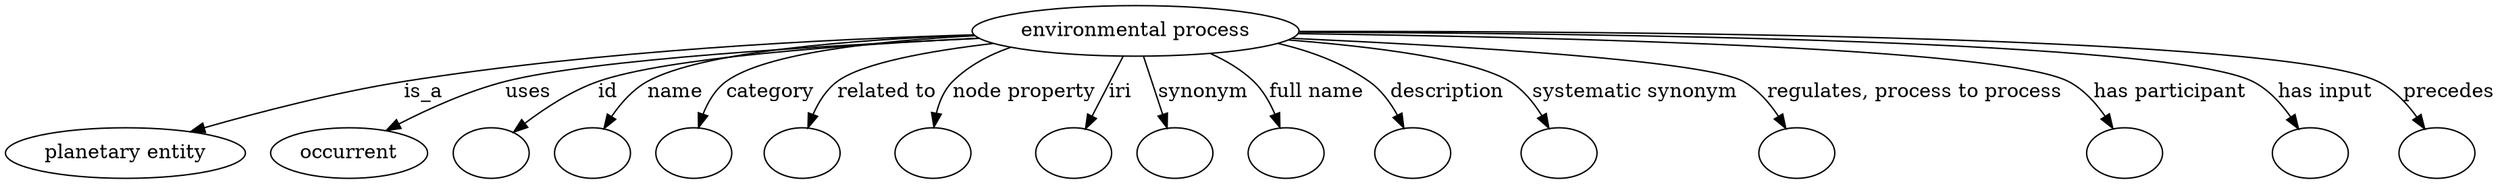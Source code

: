 digraph {
	graph [bb="0,0,1466.4,122"];
	node [label="\N"];
	"environmental process"	 [height=0.5,
		label="environmental process",
		pos="688.36,104",
		width=2.4977];
	"planetary entity"	 [height=0.5,
		pos="65.357,18",
		width=1.8155];
	"environmental process" -> "planetary entity"	 [label=is_a,
		lp="257.63,61",
		pos="e,107.13,32.003 599.14,101.69 509.31,98.208 367.05,89.53 245.81,68 201.63,60.155 152.63,46.235 116.86,35.071"];
	occurrent	 [height=0.5,
		pos="192.36,18",
		width=1.2082];
	"environmental process" -> occurrent	 [label=uses,
		lp="325.41,61",
		pos="e,219.89,32.154 602.25,98.699 508.88,92.426 366.1,81.154 313.25,68 284,60.72 252.58,47.55 229.11,36.554"];
	id	 [color=black,
		height=0.5,
		label="",
		pos="280.36,18",
		width=0.75];
	"environmental process" -> id	 [color=black,
		label=id,
		lp="378.8,61",
		pos="e,299.15,31.021 603.21,97.976 524.64,91.751 414.06,81.111 372.47,68 349.41,60.732 325.48,47.543 307.79,36.536",
		style=solid];
	name	 [color=black,
		height=0.5,
		label="",
		pos="352.36,18",
		width=0.75];
	"environmental process" -> name	 [color=black,
		label=name,
		lp="422.52,61",
		pos="e,365.37,34.345 602.22,98.688 532.58,93.348 440.77,83.632 407.04,68 393.96,61.939 381.86,51.606 372.38,41.9",
		style=solid];
	category	 [color=black,
		height=0.5,
		label="",
		pos="424.36,18",
		width=0.75];
	"environmental process" -> category	 [color=black,
		label=category,
		lp="478.45,61",
		pos="e,430.35,35.597 602.69,98.462 546.09,93.381 478.09,84.118 454.16,68 445.79,62.36 439.42,53.511 434.75,44.814",
		style=solid];
	"related to"	 [color=black,
		height=0.5,
		label="",
		pos="496.36,18",
		width=0.75];
	"environmental process" -> "related to"	 [color=black,
		label="related to",
		lp="543.59,61",
		pos="e,499.44,36.252 610.63,94.85 572.39,88.959 531.44,80.113 516.88,68 510.12,62.367 505.55,54.145 502.48,45.989",
		style=solid];
	"node property"	 [color=black,
		height=0.5,
		label="",
		pos="568.36,18",
		width=0.75];
	"environmental process" -> "node property"	 [color=black,
		label="node property",
		lp="619.43,61",
		pos="e,568.46,36.196 630.42,90.147 608.75,83.875 587.6,76.065 580.22,68 574.77,62.051 571.69,54.07 569.99,46.233",
		style=solid];
	iri	 [color=black,
		height=0.5,
		label="",
		pos="640.36,18",
		width=0.75];
	"environmental process" -> iri	 [color=black,
		label=iri,
		lp="673.58,61",
		pos="e,649.87,35.042 678.18,85.762 671.38,73.583 662.34,57.385 654.8,43.879",
		style=solid];
	synonym	 [color=black,
		height=0.5,
		label="",
		pos="712.36,18",
		width=0.75];
	"environmental process" -> synonym	 [color=black,
		label=synonym,
		lp="728.03,61",
		pos="e,707.36,35.917 693.45,85.762 696.68,74.168 700.93,58.931 704.59,45.843",
		style=solid];
	"full name"	 [color=black,
		height=0.5,
		label="",
		pos="784.36,18",
		width=0.75];
	"environmental process" -> "full name"	 [color=black,
		label="full name",
		lp="794.99,61",
		pos="e,777.81,35.871 729,87.875 739.07,82.583 749.27,75.968 757.36,68 763.92,61.529 769.29,53.12 773.46,45.051",
		style=solid];
	description	 [color=black,
		height=0.5,
		label="",
		pos="856.36,18",
		width=0.75];
	"environmental process" -> description	 [color=black,
		label=description,
		lp="870.46,61",
		pos="e,849.45,35.702 753.96,91.576 783.16,85.086 813.59,76.696 825.36,68 833.44,62.027 839.89,53.258 844.77,44.725",
		style=solid];
	"systematic synonym"	 [color=black,
		height=0.5,
		label="",
		pos="941.36,18",
		width=0.75];
	"environmental process" -> "systematic synonym"	 [color=black,
		label="systematic synonym",
		lp="977.32,61",
		pos="e,933.19,35.602 771.03,96.839 822.55,91.137 883.13,81.797 905.36,68 914.63,62.245 922.22,53.139 928.01,44.265",
		style=solid];
	"regulates, process to process"	 [color=black,
		height=0.5,
		label="",
		pos="1078.4,18",
		width=0.75];
	"environmental process" -> "regulates, process to process"	 [color=black,
		label="regulates, process to process",
		lp="1135.1,61",
		pos="e,1069.3,35.395 774.3,98.634 870.42,92.088 1015.7,80.357 1038.4,68 1048.6,62.434 1057.1,53.071 1063.6,43.943",
		style=solid];
	"has participant"	 [color=black,
		height=0.5,
		label="",
		pos="1260.4,18",
		width=0.75];
	"environmental process" -> "has participant"	 [color=black,
		label="has participant",
		lp="1278.4,61",
		pos="e,1251,35.067 777.84,101.73 918.72,97.584 1180.2,87.382 1218.4,68 1229.2,62.497 1238.3,52.837 1245.3,43.465",
		style=solid];
	"has input"	 [color=black,
		height=0.5,
		label="",
		pos="1365.4,18",
		width=0.75];
	"environmental process" -> "has input"	 [color=black,
		label="has input",
		lp="1367.8,61",
		pos="e,1356,35.116 778.37,102.83 942.04,100.13 1275.9,91.753 1323.4,68 1334.2,62.558 1343.4,52.907 1350.3,43.527",
		style=solid];
	precedes	 [color=black,
		height=0.5,
		label="",
		pos="1439.4,18",
		width=0.75];
	"environmental process" -> precedes	 [color=black,
		label=precedes,
		lp="1439.8,61",
		pos="e,1430.1,35.142 778.37,103.42 956.9,101.7 1343.3,94.871 1397.4,68 1408.2,62.59 1417.4,52.945 1424.3,43.559",
		style=solid];
}
